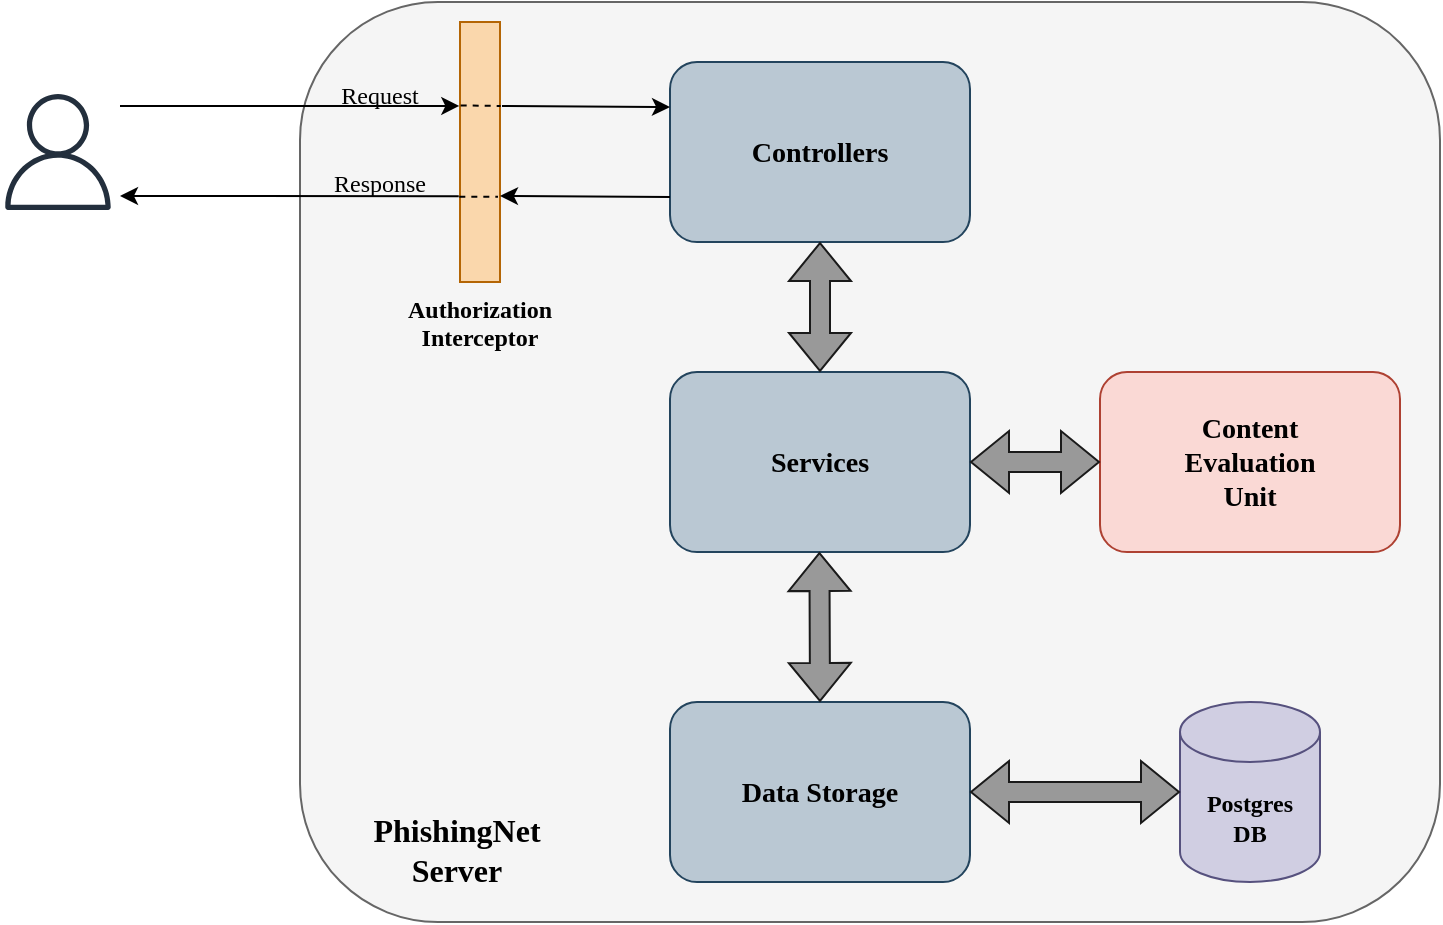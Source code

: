 <mxfile version="24.2.8" type="device">
  <diagram name="Page-1" id="znhtzmssXi1g_sGJ71aO">
    <mxGraphModel dx="1393" dy="758" grid="0" gridSize="10" guides="1" tooltips="1" connect="1" arrows="1" fold="1" page="1" pageScale="1" pageWidth="827" pageHeight="1169" math="0" shadow="0">
      <root>
        <mxCell id="0" />
        <mxCell id="1" parent="0" />
        <mxCell id="V9tWYHIflJDKpIxeXy9k-1" value="" style="rounded=1;whiteSpace=wrap;html=1;fillColor=#f5f5f5;strokeColor=#666666;fontColor=#333333;" parent="1" vertex="1">
          <mxGeometry x="210" y="60" width="570" height="460" as="geometry" />
        </mxCell>
        <mxCell id="V9tWYHIflJDKpIxeXy9k-2" value="Authorization&lt;br&gt;Interceptor" style="rounded=0;whiteSpace=wrap;html=1;fillColor=#fad7ac;strokeColor=#b46504;labelPosition=center;verticalLabelPosition=bottom;align=center;verticalAlign=top;fontFamily=Georgia;fontStyle=1" parent="1" vertex="1">
          <mxGeometry x="290" y="70" width="20" height="130" as="geometry" />
        </mxCell>
        <mxCell id="V9tWYHIflJDKpIxeXy9k-3" value="&lt;h3&gt;Controllers&lt;/h3&gt;" style="rounded=1;whiteSpace=wrap;html=1;fillColor=#bac8d3;strokeColor=#23445d;fontFamily=Georgia;" parent="1" vertex="1">
          <mxGeometry x="395" y="90" width="150" height="90" as="geometry" />
        </mxCell>
        <mxCell id="V9tWYHIflJDKpIxeXy9k-5" value="&lt;h3&gt;Services&lt;/h3&gt;" style="rounded=1;whiteSpace=wrap;html=1;fillColor=#bac8d3;strokeColor=#23445d;fontFamily=Georgia;" parent="1" vertex="1">
          <mxGeometry x="395" y="245" width="150" height="90" as="geometry" />
        </mxCell>
        <mxCell id="V9tWYHIflJDKpIxeXy9k-6" value="&lt;h3&gt;Data Storage&lt;/h3&gt;" style="rounded=1;whiteSpace=wrap;html=1;fillColor=#bac8d3;strokeColor=#23445d;fontFamily=Georgia;" parent="1" vertex="1">
          <mxGeometry x="395" y="410" width="150" height="90" as="geometry" />
        </mxCell>
        <mxCell id="V9tWYHIflJDKpIxeXy9k-7" value="&lt;h3&gt;Content&lt;br&gt;Evaluation&lt;br&gt;Unit&lt;/h3&gt;" style="rounded=1;whiteSpace=wrap;html=1;fillColor=#fad9d5;strokeColor=#ae4132;fontFamily=Georgia;" parent="1" vertex="1">
          <mxGeometry x="610" y="245" width="150" height="90" as="geometry" />
        </mxCell>
        <mxCell id="V9tWYHIflJDKpIxeXy9k-8" value="&lt;h4&gt;Postgres&lt;br&gt;DB&lt;/h4&gt;" style="shape=cylinder3;whiteSpace=wrap;html=1;boundedLbl=1;backgroundOutline=1;size=15;fillColor=#d0cee2;strokeColor=#56517e;fontFamily=Georgia;" parent="1" vertex="1">
          <mxGeometry x="650" y="410" width="70" height="90" as="geometry" />
        </mxCell>
        <mxCell id="V9tWYHIflJDKpIxeXy9k-9" value="" style="endArrow=classic;html=1;rounded=0;entryX=0;entryY=0.25;entryDx=0;entryDy=0;exitX=1.05;exitY=0.323;exitDx=0;exitDy=0;exitPerimeter=0;" parent="1" source="V9tWYHIflJDKpIxeXy9k-2" target="V9tWYHIflJDKpIxeXy9k-3" edge="1">
          <mxGeometry width="50" height="50" relative="1" as="geometry">
            <mxPoint x="390" y="410" as="sourcePoint" />
            <mxPoint x="440" y="360" as="targetPoint" />
          </mxGeometry>
        </mxCell>
        <mxCell id="V9tWYHIflJDKpIxeXy9k-10" value="" style="endArrow=classic;html=1;rounded=0;exitX=0;exitY=0.75;exitDx=0;exitDy=0;" parent="1" source="V9tWYHIflJDKpIxeXy9k-3" edge="1">
          <mxGeometry width="50" height="50" relative="1" as="geometry">
            <mxPoint x="390" y="410" as="sourcePoint" />
            <mxPoint x="310" y="157" as="targetPoint" />
          </mxGeometry>
        </mxCell>
        <mxCell id="V9tWYHIflJDKpIxeXy9k-12" value="" style="endArrow=none;dashed=1;html=1;rounded=0;entryX=0.95;entryY=0.672;entryDx=0;entryDy=0;entryPerimeter=0;exitX=-0.017;exitY=0.672;exitDx=0;exitDy=0;exitPerimeter=0;" parent="1" source="V9tWYHIflJDKpIxeXy9k-2" target="V9tWYHIflJDKpIxeXy9k-2" edge="1">
          <mxGeometry width="50" height="50" relative="1" as="geometry">
            <mxPoint x="260" y="200" as="sourcePoint" />
            <mxPoint x="310" y="150" as="targetPoint" />
          </mxGeometry>
        </mxCell>
        <mxCell id="V9tWYHIflJDKpIxeXy9k-13" value="" style="endArrow=none;dashed=1;html=1;rounded=0;entryX=1.017;entryY=0.323;entryDx=0;entryDy=0;entryPerimeter=0;exitX=0.017;exitY=0.321;exitDx=0;exitDy=0;exitPerimeter=0;" parent="1" source="V9tWYHIflJDKpIxeXy9k-2" target="V9tWYHIflJDKpIxeXy9k-2" edge="1">
          <mxGeometry width="50" height="50" relative="1" as="geometry">
            <mxPoint x="340" y="160" as="sourcePoint" />
            <mxPoint x="390" y="110" as="targetPoint" />
          </mxGeometry>
        </mxCell>
        <mxCell id="V9tWYHIflJDKpIxeXy9k-14" value="" style="endArrow=classic;html=1;rounded=0;entryX=-0.017;entryY=0.323;entryDx=0;entryDy=0;entryPerimeter=0;" parent="1" target="V9tWYHIflJDKpIxeXy9k-2" edge="1">
          <mxGeometry width="50" height="50" relative="1" as="geometry">
            <mxPoint x="120" y="112" as="sourcePoint" />
            <mxPoint x="260" y="120" as="targetPoint" />
          </mxGeometry>
        </mxCell>
        <mxCell id="V9tWYHIflJDKpIxeXy9k-15" value="" style="endArrow=classic;html=1;rounded=0;exitX=-0.031;exitY=0.67;exitDx=0;exitDy=0;exitPerimeter=0;" parent="1" source="V9tWYHIflJDKpIxeXy9k-2" edge="1">
          <mxGeometry width="50" height="50" relative="1" as="geometry">
            <mxPoint x="490" y="280" as="sourcePoint" />
            <mxPoint x="120" y="157" as="targetPoint" />
          </mxGeometry>
        </mxCell>
        <mxCell id="V9tWYHIflJDKpIxeXy9k-16" value="" style="shape=flexArrow;endArrow=classic;startArrow=classic;html=1;rounded=0;fillColor=#999999;strokeColor=#1A1A1A;entryX=0.5;entryY=1;entryDx=0;entryDy=0;" parent="1" source="V9tWYHIflJDKpIxeXy9k-5" target="V9tWYHIflJDKpIxeXy9k-3" edge="1">
          <mxGeometry width="100" height="100" relative="1" as="geometry">
            <mxPoint x="40" y="345" as="sourcePoint" />
            <mxPoint x="140" y="245" as="targetPoint" />
          </mxGeometry>
        </mxCell>
        <mxCell id="V9tWYHIflJDKpIxeXy9k-17" value="" style="shape=flexArrow;endArrow=classic;startArrow=classic;html=1;rounded=0;fillColor=#999999;strokeColor=#1A1A1A;entryX=0.5;entryY=1;entryDx=0;entryDy=0;exitX=0.5;exitY=0;exitDx=0;exitDy=0;" parent="1" source="V9tWYHIflJDKpIxeXy9k-6" edge="1">
          <mxGeometry width="100" height="100" relative="1" as="geometry">
            <mxPoint x="469.71" y="400" as="sourcePoint" />
            <mxPoint x="469.71" y="335" as="targetPoint" />
          </mxGeometry>
        </mxCell>
        <mxCell id="V9tWYHIflJDKpIxeXy9k-18" value="" style="shape=flexArrow;endArrow=classic;startArrow=classic;html=1;rounded=0;fillColor=#999999;strokeColor=#1A1A1A;entryX=0;entryY=0.5;entryDx=0;entryDy=0;exitX=1;exitY=0.5;exitDx=0;exitDy=0;" parent="1" source="V9tWYHIflJDKpIxeXy9k-5" target="V9tWYHIflJDKpIxeXy9k-7" edge="1">
          <mxGeometry width="100" height="100" relative="1" as="geometry">
            <mxPoint x="490" y="265" as="sourcePoint" />
            <mxPoint x="490" y="200" as="targetPoint" />
          </mxGeometry>
        </mxCell>
        <mxCell id="V9tWYHIflJDKpIxeXy9k-19" value="" style="shape=flexArrow;endArrow=classic;startArrow=classic;html=1;rounded=0;fillColor=#999999;strokeColor=#1A1A1A;entryX=1;entryY=0.5;entryDx=0;entryDy=0;exitX=0;exitY=0.5;exitDx=0;exitDy=0;exitPerimeter=0;" parent="1" source="V9tWYHIflJDKpIxeXy9k-8" target="V9tWYHIflJDKpIxeXy9k-6" edge="1">
          <mxGeometry width="100" height="100" relative="1" as="geometry">
            <mxPoint x="590" y="465" as="sourcePoint" />
            <mxPoint x="590" y="400" as="targetPoint" />
          </mxGeometry>
        </mxCell>
        <mxCell id="V9tWYHIflJDKpIxeXy9k-20" value="" style="sketch=0;outlineConnect=0;fontColor=#232F3E;gradientColor=none;fillColor=#232F3D;strokeColor=none;dashed=0;verticalLabelPosition=bottom;verticalAlign=top;align=center;html=1;fontSize=12;fontStyle=0;aspect=fixed;pointerEvents=1;shape=mxgraph.aws4.user;" parent="1" vertex="1">
          <mxGeometry x="60" y="106" width="58" height="58" as="geometry" />
        </mxCell>
        <mxCell id="H9kaHIwKH3WANru7e-IM-1" value="&lt;font style=&quot;font-size: 16px;&quot; face=&quot;Georgia&quot;&gt;&lt;b&gt;PhishingNet&lt;br&gt;Server&lt;/b&gt;&lt;/font&gt;" style="text;html=1;align=center;verticalAlign=middle;whiteSpace=wrap;rounded=0;" vertex="1" parent="1">
          <mxGeometry x="220" y="449" width="137" height="69" as="geometry" />
        </mxCell>
        <mxCell id="H9kaHIwKH3WANru7e-IM-3" value="Request" style="text;html=1;align=center;verticalAlign=middle;whiteSpace=wrap;rounded=0;fontFamily=Georgia;" vertex="1" parent="1">
          <mxGeometry x="220" y="92" width="60" height="30" as="geometry" />
        </mxCell>
        <mxCell id="H9kaHIwKH3WANru7e-IM-4" value="Response" style="text;html=1;align=center;verticalAlign=middle;whiteSpace=wrap;rounded=0;fontFamily=Georgia;" vertex="1" parent="1">
          <mxGeometry x="220" y="136" width="60" height="30" as="geometry" />
        </mxCell>
      </root>
    </mxGraphModel>
  </diagram>
</mxfile>

